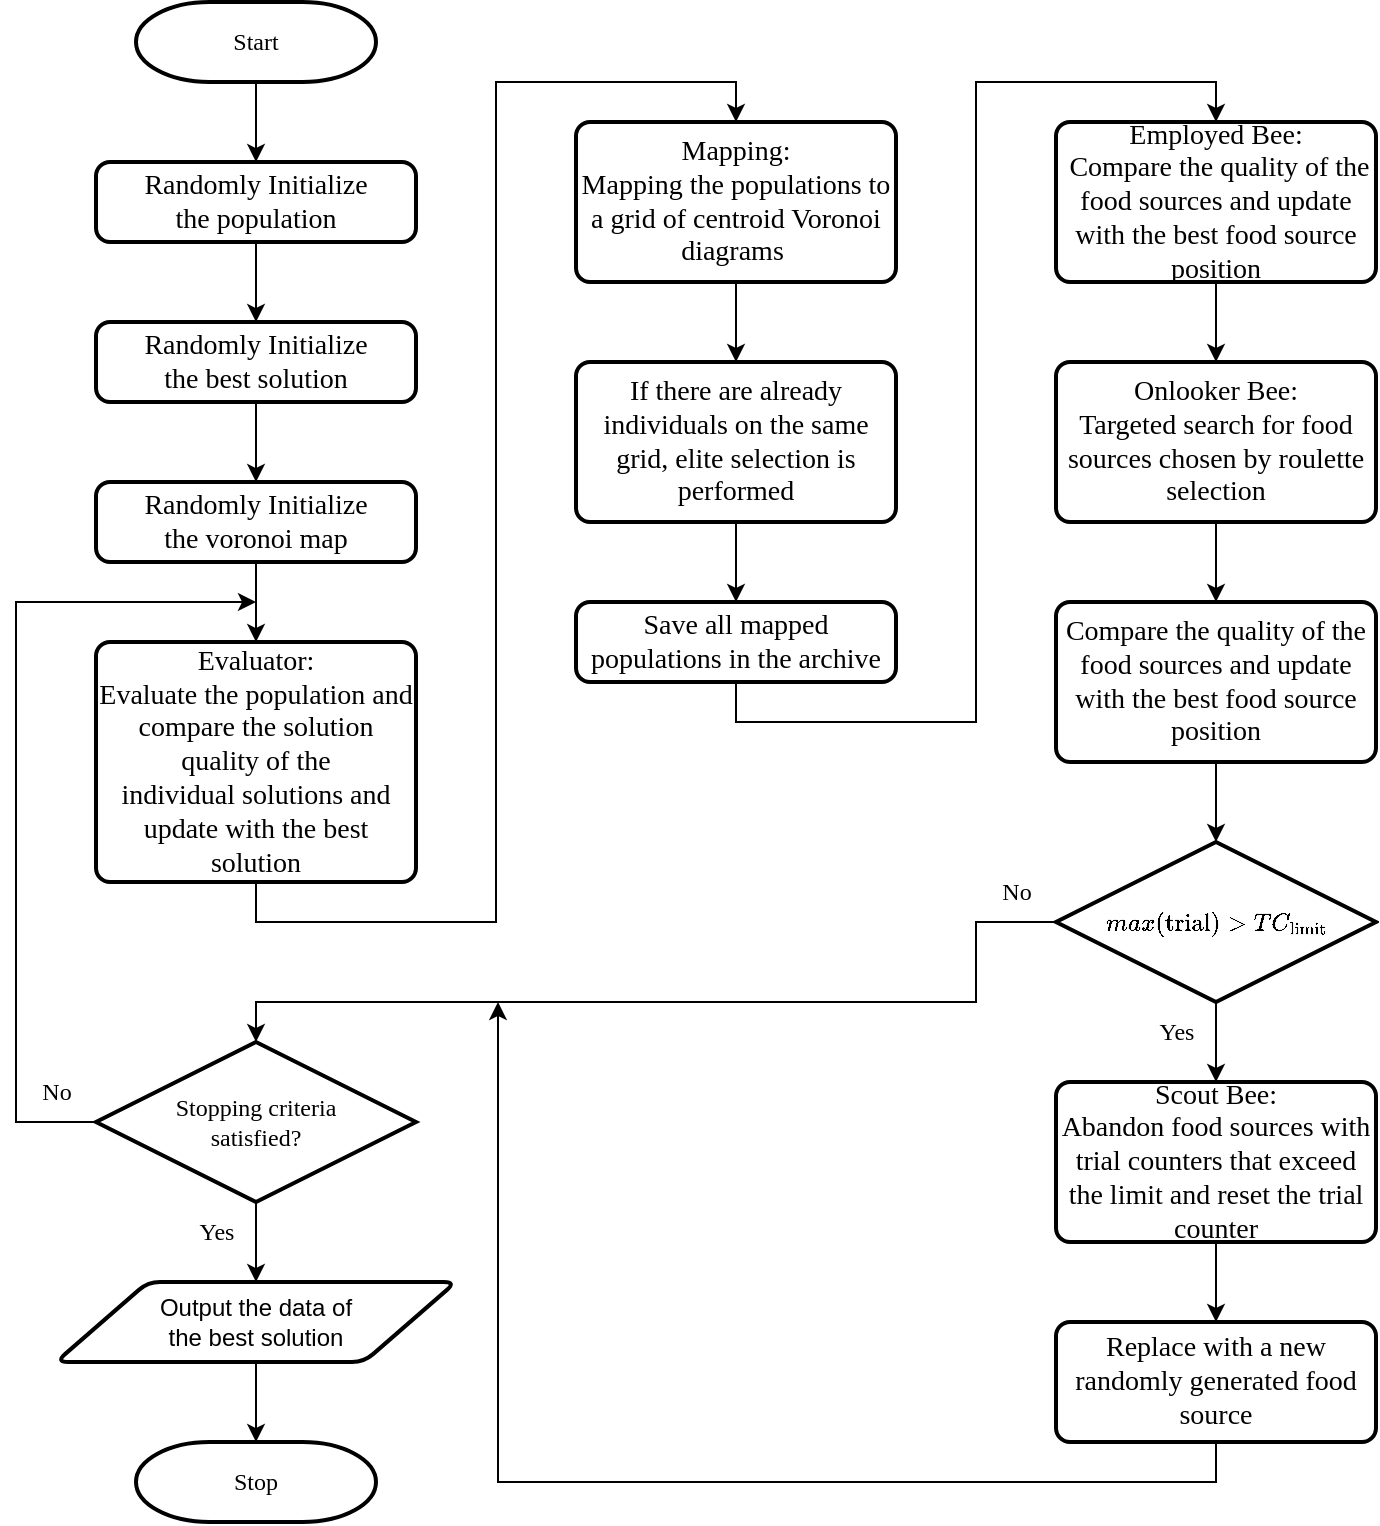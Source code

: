 <mxfile version="25.0.3" pages="5">
  <diagram id="3H6t_zqQJeO0y_MjUVNz" name="Main">
    <mxGraphModel dx="1749" dy="1106" grid="1" gridSize="10" guides="1" tooltips="1" connect="1" arrows="1" fold="1" page="1" pageScale="1" pageWidth="1169" pageHeight="827" math="1" shadow="0">
      <root>
        <mxCell id="0" />
        <mxCell id="1" parent="0" />
        <mxCell id="qUcMJ0d_XwTnOVWjEgoh-31" value="" style="edgeStyle=orthogonalEdgeStyle;rounded=0;orthogonalLoop=1;jettySize=auto;html=1;" parent="1" source="r-x8dVO7sjuacNaad5cY-24" target="qUcMJ0d_XwTnOVWjEgoh-25" edge="1">
          <mxGeometry relative="1" as="geometry" />
        </mxCell>
        <mxCell id="r-x8dVO7sjuacNaad5cY-24" value="&lt;font data-font-src=&quot;https://fonts.googleapis.com/css?family=Zen+Kaku+Gothic+New&quot;&gt;Start&lt;/font&gt;" style="strokeWidth=2;html=1;shape=mxgraph.flowchart.terminator;whiteSpace=wrap;fontFamily=Zen Kaku Gothic New;fontSource=https%3A%2F%2Ffonts.googleapis.com%2Fcss%3Ffamily%3DZen%2BKaku%2BGothic%2BNew;" parent="1" vertex="1">
          <mxGeometry x="260" y="40" width="120" height="40" as="geometry" />
        </mxCell>
        <mxCell id="r-x8dVO7sjuacNaad5cY-25" value="&lt;font data-font-src=&quot;https://fonts.googleapis.com/css?family=Zen+Kaku+Gothic+New&quot;&gt;Stop&lt;/font&gt;" style="strokeWidth=2;html=1;shape=mxgraph.flowchart.terminator;whiteSpace=wrap;fontFamily=Zen Kaku Gothic New;fontSource=https%3A%2F%2Ffonts.googleapis.com%2Fcss%3Ffamily%3DZen%2BKaku%2BGothic%2BNew;" parent="1" vertex="1">
          <mxGeometry x="260" y="760" width="120" height="40" as="geometry" />
        </mxCell>
        <mxCell id="qUcMJ0d_XwTnOVWjEgoh-24" value="" style="edgeStyle=none;html=1;fontFamily=Zen Kaku Gothic New;fontSource=https%3A%2F%2Ffonts.googleapis.com%2Fcss%3Ffamily%3DZen%2BKaku%2BGothic%2BNew;" parent="1" source="qUcMJ0d_XwTnOVWjEgoh-25" target="qUcMJ0d_XwTnOVWjEgoh-27" edge="1">
          <mxGeometry relative="1" as="geometry" />
        </mxCell>
        <mxCell id="qUcMJ0d_XwTnOVWjEgoh-25" value="&lt;font style=&quot;font-size: 14px;&quot;&gt;Randomly Initialize&lt;br&gt;the population&lt;/font&gt;" style="rounded=1;whiteSpace=wrap;html=1;absoluteArcSize=1;arcSize=14;strokeWidth=2;labelBackgroundColor=none;fillColor=none;fontFamily=Zen Kaku Gothic New;fontSource=https%3A%2F%2Ffonts.googleapis.com%2Fcss%3Ffamily%3DZen%2BKaku%2BGothic%2BNew;" parent="1" vertex="1">
          <mxGeometry x="240" y="120" width="160" height="40" as="geometry" />
        </mxCell>
        <mxCell id="ZrMVAZr8mCri6FPt50CC-32" value="" style="edgeStyle=orthogonalEdgeStyle;rounded=0;orthogonalLoop=1;jettySize=auto;html=1;" parent="1" source="qUcMJ0d_XwTnOVWjEgoh-27" target="qUcMJ0d_XwTnOVWjEgoh-30" edge="1">
          <mxGeometry relative="1" as="geometry" />
        </mxCell>
        <mxCell id="qUcMJ0d_XwTnOVWjEgoh-27" value="&lt;span style=&quot;font-size: 14px;&quot;&gt;Randomly Initialize&lt;/span&gt;&lt;br style=&quot;font-size: 14px;&quot;&gt;&lt;span style=&quot;font-size: 14px;&quot;&gt;the best solution&lt;/span&gt;" style="rounded=1;whiteSpace=wrap;html=1;absoluteArcSize=1;arcSize=14;strokeWidth=2;labelBackgroundColor=none;fillColor=none;fontFamily=Zen Kaku Gothic New;fontSource=https%3A%2F%2Ffonts.googleapis.com%2Fcss%3Ffamily%3DZen%2BKaku%2BGothic%2BNew;" parent="1" vertex="1">
          <mxGeometry x="240" y="200" width="160" height="40" as="geometry" />
        </mxCell>
        <mxCell id="p7gg8vDx-tXxFpOCX-z4-24" style="edgeStyle=orthogonalEdgeStyle;rounded=0;orthogonalLoop=1;jettySize=auto;html=1;entryX=0.5;entryY=0;entryDx=0;entryDy=0;exitX=0.5;exitY=1;exitDx=0;exitDy=0;" parent="1" source="qUcMJ0d_XwTnOVWjEgoh-30" target="ZrMVAZr8mCri6FPt50CC-29" edge="1">
          <mxGeometry relative="1" as="geometry">
            <mxPoint x="360" y="420" as="targetPoint" />
            <mxPoint x="320" y="340" as="sourcePoint" />
            <Array as="points">
              <mxPoint x="320" y="350" />
              <mxPoint x="320" y="350" />
            </Array>
          </mxGeometry>
        </mxCell>
        <mxCell id="qUcMJ0d_XwTnOVWjEgoh-30" value="&lt;font style=&quot;font-size: 14px;&quot;&gt;Randomly Initialize&lt;br&gt;the voronoi map&lt;/font&gt;" style="rounded=1;whiteSpace=wrap;html=1;absoluteArcSize=1;arcSize=14;strokeWidth=2;labelBackgroundColor=none;fillColor=none;fontFamily=Zen Kaku Gothic New;fontSource=https%3A%2F%2Ffonts.googleapis.com%2Fcss%3Ffamily%3DZen%2BKaku%2BGothic%2BNew;" parent="1" vertex="1">
          <mxGeometry x="240" y="280" width="160" height="40" as="geometry" />
        </mxCell>
        <mxCell id="ZrMVAZr8mCri6FPt50CC-38" style="edgeStyle=orthogonalEdgeStyle;rounded=0;orthogonalLoop=1;jettySize=auto;html=1;exitX=0;exitY=0.5;exitDx=0;exitDy=0;exitPerimeter=0;" parent="1" source="ZrMVAZr8mCri6FPt50CC-24" edge="1">
          <mxGeometry relative="1" as="geometry">
            <mxPoint x="320" y="340" as="targetPoint" />
            <Array as="points">
              <mxPoint x="200" y="600" />
              <mxPoint x="200" y="340" />
            </Array>
          </mxGeometry>
        </mxCell>
        <mxCell id="ZrMVAZr8mCri6FPt50CC-48" style="edgeStyle=orthogonalEdgeStyle;rounded=0;orthogonalLoop=1;jettySize=auto;html=1;entryX=0.5;entryY=0;entryDx=0;entryDy=0;" parent="1" source="ZrMVAZr8mCri6FPt50CC-24" target="ZrMVAZr8mCri6FPt50CC-47" edge="1">
          <mxGeometry relative="1" as="geometry" />
        </mxCell>
        <mxCell id="ZrMVAZr8mCri6FPt50CC-24" value="Stopping criteria &lt;br&gt;satisfied?" style="strokeWidth=2;html=1;shape=mxgraph.flowchart.decision;whiteSpace=wrap;labelBackgroundColor=none;fillColor=none;fontFamily=Zen Kaku Gothic New;fontSource=https%3A%2F%2Ffonts.googleapis.com%2Fcss%3Ffamily%3DZen%2BKaku%2BGothic%2BNew;" parent="1" vertex="1">
          <mxGeometry x="240" y="560" width="160" height="80" as="geometry" />
        </mxCell>
        <mxCell id="ZrMVAZr8mCri6FPt50CC-27" value="Yes" style="text;html=1;align=center;verticalAlign=middle;resizable=0;points=[];autosize=1;strokeColor=none;fillColor=none;fontFamily=Zen Kaku Gothic New;fontSource=https%3A%2F%2Ffonts.googleapis.com%2Fcss%3Ffamily%3DZen%2BKaku%2BGothic%2BNew;" parent="1" vertex="1">
          <mxGeometry x="280" y="640" width="40" height="30" as="geometry" />
        </mxCell>
        <mxCell id="ZrMVAZr8mCri6FPt50CC-28" value="No" style="text;html=1;align=center;verticalAlign=middle;resizable=0;points=[];autosize=1;strokeColor=none;fillColor=none;fontFamily=Zen Kaku Gothic New;fontSource=https%3A%2F%2Ffonts.googleapis.com%2Fcss%3Ffamily%3DZen%2BKaku%2BGothic%2BNew;" parent="1" vertex="1">
          <mxGeometry x="200" y="570" width="40" height="30" as="geometry" />
        </mxCell>
        <mxCell id="ZrMVAZr8mCri6FPt50CC-34" value="" style="edgeStyle=orthogonalEdgeStyle;rounded=0;orthogonalLoop=1;jettySize=auto;html=1;" parent="1" source="ZrMVAZr8mCri6FPt50CC-29" target="ZrMVAZr8mCri6FPt50CC-33" edge="1">
          <mxGeometry relative="1" as="geometry">
            <Array as="points">
              <mxPoint x="320" y="500" />
              <mxPoint x="440" y="500" />
              <mxPoint x="440" y="80" />
              <mxPoint x="560" y="80" />
            </Array>
          </mxGeometry>
        </mxCell>
        <mxCell id="ZrMVAZr8mCri6FPt50CC-29" value="&lt;font style=&quot;font-size: 14px;&quot;&gt;Evaluator:&lt;br&gt;Evaluate the population and compare the solution quality of the individual&amp;nbsp;solutions and update with the best solution&lt;/font&gt;" style="rounded=1;whiteSpace=wrap;html=1;absoluteArcSize=1;arcSize=14;strokeWidth=2;labelBackgroundColor=none;fillColor=none;fontFamily=Zen Kaku Gothic New;fontSource=https%3A%2F%2Ffonts.googleapis.com%2Fcss%3Ffamily%3DZen%2BKaku%2BGothic%2BNew;" parent="1" vertex="1">
          <mxGeometry x="240" y="360" width="160" height="120" as="geometry" />
        </mxCell>
        <mxCell id="yC3Sb2wDmPSCrWV9YOtB-28" style="edgeStyle=orthogonalEdgeStyle;rounded=0;orthogonalLoop=1;jettySize=auto;html=1;entryX=0.5;entryY=0;entryDx=0;entryDy=0;" edge="1" parent="1" source="ZrMVAZr8mCri6FPt50CC-30" target="yC3Sb2wDmPSCrWV9YOtB-24">
          <mxGeometry relative="1" as="geometry">
            <Array as="points">
              <mxPoint x="800" y="580" />
            </Array>
          </mxGeometry>
        </mxCell>
        <mxCell id="ZrMVAZr8mCri6FPt50CC-30" value="$$max(\text{trial}) &amp;gt; TC_\text{limit}$$" style="strokeWidth=2;html=1;shape=mxgraph.flowchart.decision;whiteSpace=wrap;labelBackgroundColor=none;fillColor=none;fontFamily=Zen Kaku Gothic New;fontSource=https%3A%2F%2Ffonts.googleapis.com%2Fcss%3Ffamily%3DZen%2BKaku%2BGothic%2BNew;" parent="1" vertex="1">
          <mxGeometry x="720" y="460" width="160" height="80" as="geometry" />
        </mxCell>
        <mxCell id="ZrMVAZr8mCri6FPt50CC-37" value="" style="edgeStyle=orthogonalEdgeStyle;rounded=0;orthogonalLoop=1;jettySize=auto;html=1;" parent="1" source="ZrMVAZr8mCri6FPt50CC-33" target="ZrMVAZr8mCri6FPt50CC-36" edge="1">
          <mxGeometry relative="1" as="geometry" />
        </mxCell>
        <mxCell id="ZrMVAZr8mCri6FPt50CC-33" value="&lt;span style=&quot;font-size: 14px;&quot;&gt;Mapping:&lt;/span&gt;&lt;span style=&quot;font-size: 14px;&quot;&gt;&lt;br&gt;Mapping the populations to a grid of centroid Voronoi diagrams&amp;nbsp;&lt;/span&gt;" style="rounded=1;whiteSpace=wrap;html=1;absoluteArcSize=1;arcSize=14;strokeWidth=2;labelBackgroundColor=none;fillColor=none;fontFamily=Zen Kaku Gothic New;fontSource=https%3A%2F%2Ffonts.googleapis.com%2Fcss%3Ffamily%3DZen%2BKaku%2BGothic%2BNew;" parent="1" vertex="1">
          <mxGeometry x="480" y="100" width="160" height="80" as="geometry" />
        </mxCell>
        <mxCell id="yC3Sb2wDmPSCrWV9YOtB-33" value="" style="edgeStyle=orthogonalEdgeStyle;rounded=0;orthogonalLoop=1;jettySize=auto;html=1;" edge="1" parent="1" source="ZrMVAZr8mCri6FPt50CC-36" target="ZrMVAZr8mCri6FPt50CC-42">
          <mxGeometry relative="1" as="geometry" />
        </mxCell>
        <mxCell id="ZrMVAZr8mCri6FPt50CC-36" value="&lt;span style=&quot;font-size: 14px;&quot;&gt;If there are already individuals on the same grid, elite selection is performed&lt;/span&gt;" style="rounded=1;whiteSpace=wrap;html=1;absoluteArcSize=1;arcSize=14;strokeWidth=2;labelBackgroundColor=none;fillColor=none;fontFamily=Zen Kaku Gothic New;fontSource=https%3A%2F%2Ffonts.googleapis.com%2Fcss%3Ffamily%3DZen%2BKaku%2BGothic%2BNew;" parent="1" vertex="1">
          <mxGeometry x="480" y="220" width="160" height="80" as="geometry" />
        </mxCell>
        <mxCell id="ZrMVAZr8mCri6FPt50CC-45" value="" style="edgeStyle=orthogonalEdgeStyle;rounded=0;orthogonalLoop=1;jettySize=auto;html=1;" parent="1" source="ZrMVAZr8mCri6FPt50CC-42" target="ZrMVAZr8mCri6FPt50CC-44" edge="1">
          <mxGeometry relative="1" as="geometry">
            <Array as="points">
              <mxPoint x="560" y="400" />
              <mxPoint x="680" y="400" />
              <mxPoint x="680" y="80" />
              <mxPoint x="800" y="80" />
            </Array>
          </mxGeometry>
        </mxCell>
        <mxCell id="ZrMVAZr8mCri6FPt50CC-42" value="&lt;span style=&quot;font-size: 14px;&quot;&gt;Save all mapped populations in the archive&lt;/span&gt;" style="rounded=1;whiteSpace=wrap;html=1;absoluteArcSize=1;arcSize=14;strokeWidth=2;labelBackgroundColor=none;fillColor=none;fontFamily=Zen Kaku Gothic New;fontSource=https%3A%2F%2Ffonts.googleapis.com%2Fcss%3Ffamily%3DZen%2BKaku%2BGothic%2BNew;" parent="1" vertex="1">
          <mxGeometry x="480" y="340" width="160" height="40" as="geometry" />
        </mxCell>
        <mxCell id="yC3Sb2wDmPSCrWV9YOtB-37" value="" style="edgeStyle=orthogonalEdgeStyle;rounded=0;orthogonalLoop=1;jettySize=auto;html=1;" edge="1" parent="1" source="ZrMVAZr8mCri6FPt50CC-44" target="yC3Sb2wDmPSCrWV9YOtB-31">
          <mxGeometry relative="1" as="geometry" />
        </mxCell>
        <mxCell id="ZrMVAZr8mCri6FPt50CC-44" value="&lt;span style=&quot;font-size: 14px;&quot;&gt;Employed Bee:&lt;/span&gt;&lt;div&gt;&lt;span style=&quot;font-size: 14px;&quot;&gt;&amp;nbsp;Compare the quality of the food sources and update with the best food source position&lt;/span&gt;&lt;/div&gt;" style="rounded=1;whiteSpace=wrap;html=1;absoluteArcSize=1;arcSize=14;strokeWidth=2;labelBackgroundColor=none;fillColor=none;fontFamily=Zen Kaku Gothic New;fontSource=https%3A%2F%2Ffonts.googleapis.com%2Fcss%3Ffamily%3DZen%2BKaku%2BGothic%2BNew;" parent="1" vertex="1">
          <mxGeometry x="720" y="100" width="160" height="80" as="geometry" />
        </mxCell>
        <mxCell id="ZrMVAZr8mCri6FPt50CC-49" value="" style="edgeStyle=orthogonalEdgeStyle;rounded=0;orthogonalLoop=1;jettySize=auto;html=1;" parent="1" source="ZrMVAZr8mCri6FPt50CC-47" target="r-x8dVO7sjuacNaad5cY-25" edge="1">
          <mxGeometry relative="1" as="geometry" />
        </mxCell>
        <mxCell id="ZrMVAZr8mCri6FPt50CC-47" value="Output the data of &lt;br&gt;the best solution" style="shape=parallelogram;html=1;strokeWidth=2;perimeter=parallelogramPerimeter;whiteSpace=wrap;rounded=1;arcSize=12;size=0.23;" parent="1" vertex="1">
          <mxGeometry x="220" y="680" width="200" height="40" as="geometry" />
        </mxCell>
        <mxCell id="yC3Sb2wDmPSCrWV9YOtB-29" style="edgeStyle=orthogonalEdgeStyle;rounded=0;orthogonalLoop=1;jettySize=auto;html=1;exitX=0.5;exitY=1;exitDx=0;exitDy=0;" edge="1" parent="1" source="yC3Sb2wDmPSCrWV9YOtB-39">
          <mxGeometry relative="1" as="geometry">
            <mxPoint x="441" y="540" as="targetPoint" />
            <mxPoint x="1040" y="680" as="sourcePoint" />
            <Array as="points">
              <mxPoint x="800" y="780" />
              <mxPoint x="441" y="780" />
            </Array>
          </mxGeometry>
        </mxCell>
        <mxCell id="yC3Sb2wDmPSCrWV9YOtB-40" value="" style="edgeStyle=orthogonalEdgeStyle;rounded=0;orthogonalLoop=1;jettySize=auto;html=1;" edge="1" parent="1" source="yC3Sb2wDmPSCrWV9YOtB-24" target="yC3Sb2wDmPSCrWV9YOtB-39">
          <mxGeometry relative="1" as="geometry">
            <Array as="points">
              <mxPoint x="800" y="700" />
              <mxPoint x="800" y="700" />
            </Array>
          </mxGeometry>
        </mxCell>
        <mxCell id="yC3Sb2wDmPSCrWV9YOtB-24" value="&lt;div&gt;&lt;span style=&quot;font-size: 14px;&quot;&gt;Scout Bee:&lt;/span&gt;&lt;/div&gt;&lt;span style=&quot;font-size: 14px;&quot;&gt;Abandon&amp;nbsp;food sources with trial counters that exceed the limit and reset the trial counter&lt;/span&gt;" style="rounded=1;whiteSpace=wrap;html=1;absoluteArcSize=1;arcSize=14;strokeWidth=2;labelBackgroundColor=none;fillColor=none;fontFamily=Zen Kaku Gothic New;fontSource=https%3A%2F%2Ffonts.googleapis.com%2Fcss%3Ffamily%3DZen%2BKaku%2BGothic%2BNew;" vertex="1" parent="1">
          <mxGeometry x="720" y="580" width="160" height="80" as="geometry" />
        </mxCell>
        <mxCell id="yC3Sb2wDmPSCrWV9YOtB-25" value="Yes" style="text;html=1;align=center;verticalAlign=middle;resizable=0;points=[];autosize=1;strokeColor=none;fillColor=none;fontFamily=Zen Kaku Gothic New;fontSource=https%3A%2F%2Ffonts.googleapis.com%2Fcss%3Ffamily%3DZen%2BKaku%2BGothic%2BNew;" vertex="1" parent="1">
          <mxGeometry x="760" y="540" width="40" height="30" as="geometry" />
        </mxCell>
        <mxCell id="yC3Sb2wDmPSCrWV9YOtB-26" value="No" style="text;html=1;align=center;verticalAlign=middle;resizable=0;points=[];autosize=1;strokeColor=none;fillColor=none;fontFamily=Zen Kaku Gothic New;fontSource=https%3A%2F%2Ffonts.googleapis.com%2Fcss%3Ffamily%3DZen%2BKaku%2BGothic%2BNew;" vertex="1" parent="1">
          <mxGeometry x="680" y="470" width="40" height="30" as="geometry" />
        </mxCell>
        <mxCell id="yC3Sb2wDmPSCrWV9YOtB-27" style="edgeStyle=orthogonalEdgeStyle;rounded=0;orthogonalLoop=1;jettySize=auto;html=1;entryX=0.5;entryY=0;entryDx=0;entryDy=0;entryPerimeter=0;" edge="1" parent="1" source="ZrMVAZr8mCri6FPt50CC-30" target="ZrMVAZr8mCri6FPt50CC-24">
          <mxGeometry relative="1" as="geometry">
            <mxPoint x="440" y="560" as="targetPoint" />
            <Array as="points">
              <mxPoint x="680" y="500" />
              <mxPoint x="680" y="540" />
              <mxPoint x="320" y="540" />
            </Array>
          </mxGeometry>
        </mxCell>
        <mxCell id="yC3Sb2wDmPSCrWV9YOtB-41" value="" style="edgeStyle=orthogonalEdgeStyle;rounded=0;orthogonalLoop=1;jettySize=auto;html=1;" edge="1" parent="1" source="yC3Sb2wDmPSCrWV9YOtB-30" target="ZrMVAZr8mCri6FPt50CC-30">
          <mxGeometry relative="1" as="geometry" />
        </mxCell>
        <mxCell id="yC3Sb2wDmPSCrWV9YOtB-30" value="&lt;div&gt;&lt;span style=&quot;font-size: 14px; background-color: initial;&quot;&gt;Compare the quality of the food sources and update with the best food source position&lt;/span&gt;&lt;/div&gt;" style="rounded=1;whiteSpace=wrap;html=1;absoluteArcSize=1;arcSize=14;strokeWidth=2;labelBackgroundColor=none;fillColor=none;fontFamily=Zen Kaku Gothic New;fontSource=https%3A%2F%2Ffonts.googleapis.com%2Fcss%3Ffamily%3DZen%2BKaku%2BGothic%2BNew;" vertex="1" parent="1">
          <mxGeometry x="720" y="340" width="160" height="80" as="geometry" />
        </mxCell>
        <mxCell id="yC3Sb2wDmPSCrWV9YOtB-38" value="" style="edgeStyle=orthogonalEdgeStyle;rounded=0;orthogonalLoop=1;jettySize=auto;html=1;" edge="1" parent="1" source="yC3Sb2wDmPSCrWV9YOtB-31" target="yC3Sb2wDmPSCrWV9YOtB-30">
          <mxGeometry relative="1" as="geometry" />
        </mxCell>
        <mxCell id="yC3Sb2wDmPSCrWV9YOtB-31" value="&lt;div&gt;&lt;span style=&quot;font-size: 14px;&quot;&gt;Onlooker Bee:&lt;/span&gt;&lt;span style=&quot;font-size: 14px;&quot;&gt;&lt;/span&gt;&lt;/div&gt;&lt;span style=&quot;font-size: 14px;&quot;&gt;Targeted search for food sources chosen by roulette selection&lt;/span&gt;" style="rounded=1;whiteSpace=wrap;html=1;absoluteArcSize=1;arcSize=14;strokeWidth=2;labelBackgroundColor=none;fillColor=none;fontFamily=Zen Kaku Gothic New;fontSource=https%3A%2F%2Ffonts.googleapis.com%2Fcss%3Ffamily%3DZen%2BKaku%2BGothic%2BNew;" vertex="1" parent="1">
          <mxGeometry x="720" y="220" width="160" height="80" as="geometry" />
        </mxCell>
        <mxCell id="yC3Sb2wDmPSCrWV9YOtB-39" value="&lt;font style=&quot;font-size: 14px;&quot;&gt;Replace with a new randomly generated food source&lt;/font&gt;" style="rounded=1;whiteSpace=wrap;html=1;absoluteArcSize=1;arcSize=14;strokeWidth=2;labelBackgroundColor=none;fillColor=none;fontFamily=Zen Kaku Gothic New;fontSource=https%3A%2F%2Ffonts.googleapis.com%2Fcss%3Ffamily%3DZen%2BKaku%2BGothic%2BNew;" vertex="1" parent="1">
          <mxGeometry x="720" y="700" width="160" height="60" as="geometry" />
        </mxCell>
      </root>
    </mxGraphModel>
  </diagram>
  <diagram name="Initialize" id="SplFwivHjFoD7zbueBww">
    <mxGraphModel dx="628" dy="491" grid="1" gridSize="10" guides="1" tooltips="1" connect="1" arrows="1" fold="1" page="1" pageScale="1" pageWidth="1169" pageHeight="827" math="0" shadow="0">
      <root>
        <mxCell id="VORQM1guMgyCWVQgOza2-0" />
        <mxCell id="VORQM1guMgyCWVQgOza2-1" parent="VORQM1guMgyCWVQgOza2-0" />
        <mxCell id="HBq21uo3DgkPs9RNfbSA-0" value="" style="edgeStyle=none;html=1;fontFamily=Zen Kaku Gothic New;fontSource=https%3A%2F%2Ffonts.googleapis.com%2Fcss%3Ffamily%3DZen%2BKaku%2BGothic%2BNew;" edge="1" parent="VORQM1guMgyCWVQgOza2-1" source="VORQM1guMgyCWVQgOza2-3" target="pi0A4q8-4oQ2cXqygGsc-0">
          <mxGeometry relative="1" as="geometry" />
        </mxCell>
        <mxCell id="VORQM1guMgyCWVQgOza2-3" value="&lt;font style=&quot;font-size: 14px;&quot; data-font-src=&quot;https://fonts.googleapis.com/css?family=Zen+Kaku+Gothic+New&quot;&gt;Start&lt;/font&gt;" style="strokeWidth=2;html=1;shape=mxgraph.flowchart.terminator;whiteSpace=wrap;fontFamily=Zen Kaku Gothic New;fontSource=https%3A%2F%2Ffonts.googleapis.com%2Fcss%3Ffamily%3DZen%2BKaku%2BGothic%2BNew;" vertex="1" parent="VORQM1guMgyCWVQgOza2-1">
          <mxGeometry x="540" y="40" width="120" height="40" as="geometry" />
        </mxCell>
        <mxCell id="HBq21uo3DgkPs9RNfbSA-2" value="" style="edgeStyle=none;html=1;fontFamily=Zen Kaku Gothic New;fontSource=https%3A%2F%2Ffonts.googleapis.com%2Fcss%3Ffamily%3DZen%2BKaku%2BGothic%2BNew;" edge="1" parent="VORQM1guMgyCWVQgOza2-1" source="pi0A4q8-4oQ2cXqygGsc-0" target="HBq21uo3DgkPs9RNfbSA-1">
          <mxGeometry relative="1" as="geometry" />
        </mxCell>
        <mxCell id="pi0A4q8-4oQ2cXqygGsc-0" value="&lt;font style=&quot;font-size: 14px;&quot;&gt;Randomly Initialize&lt;br&gt;the population&lt;/font&gt;" style="rounded=1;whiteSpace=wrap;html=1;absoluteArcSize=1;arcSize=14;strokeWidth=2;labelBackgroundColor=none;fillColor=none;fontFamily=Zen Kaku Gothic New;fontSource=https%3A%2F%2Ffonts.googleapis.com%2Fcss%3Ffamily%3DZen%2BKaku%2BGothic%2BNew;" vertex="1" parent="VORQM1guMgyCWVQgOza2-1">
          <mxGeometry x="520" y="120" width="160" height="40" as="geometry" />
        </mxCell>
        <mxCell id="HBq21uo3DgkPs9RNfbSA-4" value="" style="edgeStyle=none;html=1;fontFamily=Zen Kaku Gothic New;fontSource=https%3A%2F%2Ffonts.googleapis.com%2Fcss%3Ffamily%3DZen%2BKaku%2BGothic%2BNew;" edge="1" parent="VORQM1guMgyCWVQgOza2-1" source="HBq21uo3DgkPs9RNfbSA-1" target="HBq21uo3DgkPs9RNfbSA-3">
          <mxGeometry relative="1" as="geometry" />
        </mxCell>
        <mxCell id="HBq21uo3DgkPs9RNfbSA-1" value="&lt;font style=&quot;font-size: 14px;&quot;&gt;Evaluate the population&lt;/font&gt;" style="rounded=1;whiteSpace=wrap;html=1;absoluteArcSize=1;arcSize=14;strokeWidth=2;labelBackgroundColor=none;fillColor=none;fontFamily=Zen Kaku Gothic New;fontSource=https%3A%2F%2Ffonts.googleapis.com%2Fcss%3Ffamily%3DZen%2BKaku%2BGothic%2BNew;" vertex="1" parent="VORQM1guMgyCWVQgOza2-1">
          <mxGeometry x="520" y="200" width="160" height="40" as="geometry" />
        </mxCell>
        <mxCell id="HBq21uo3DgkPs9RNfbSA-6" value="" style="edgeStyle=none;html=1;fontFamily=Zen Kaku Gothic New;fontSource=https%3A%2F%2Ffonts.googleapis.com%2Fcss%3Ffamily%3DZen%2BKaku%2BGothic%2BNew;" edge="1" parent="VORQM1guMgyCWVQgOza2-1" source="HBq21uo3DgkPs9RNfbSA-3" target="HBq21uo3DgkPs9RNfbSA-5">
          <mxGeometry relative="1" as="geometry" />
        </mxCell>
        <mxCell id="HBq21uo3DgkPs9RNfbSA-3" value="&lt;font style=&quot;font-size: 14px;&quot;&gt;Randomly Initialize&lt;br&gt;the best solution&lt;/font&gt;" style="rounded=1;whiteSpace=wrap;html=1;absoluteArcSize=1;arcSize=14;strokeWidth=2;labelBackgroundColor=none;fillColor=none;fontFamily=Zen Kaku Gothic New;fontSource=https%3A%2F%2Ffonts.googleapis.com%2Fcss%3Ffamily%3DZen%2BKaku%2BGothic%2BNew;" vertex="1" parent="VORQM1guMgyCWVQgOza2-1">
          <mxGeometry x="520" y="280" width="160" height="40" as="geometry" />
        </mxCell>
        <mxCell id="HBq21uo3DgkPs9RNfbSA-8" value="" style="edgeStyle=none;html=1;fontFamily=Zen Kaku Gothic New;fontSource=https%3A%2F%2Ffonts.googleapis.com%2Fcss%3Ffamily%3DZen%2BKaku%2BGothic%2BNew;fontSize=14;fontColor=#000000;" edge="1" parent="VORQM1guMgyCWVQgOza2-1" source="HBq21uo3DgkPs9RNfbSA-5" target="HBq21uo3DgkPs9RNfbSA-7">
          <mxGeometry relative="1" as="geometry" />
        </mxCell>
        <mxCell id="HBq21uo3DgkPs9RNfbSA-5" value="&lt;font style=&quot;font-size: 14px;&quot;&gt;Randomly Initialize&lt;br&gt;the voronoi map&lt;/font&gt;" style="rounded=1;whiteSpace=wrap;html=1;absoluteArcSize=1;arcSize=14;strokeWidth=2;labelBackgroundColor=none;fillColor=none;fontFamily=Zen Kaku Gothic New;fontSource=https%3A%2F%2Ffonts.googleapis.com%2Fcss%3Ffamily%3DZen%2BKaku%2BGothic%2BNew;" vertex="1" parent="VORQM1guMgyCWVQgOza2-1">
          <mxGeometry x="520" y="360" width="160" height="40" as="geometry" />
        </mxCell>
        <mxCell id="HBq21uo3DgkPs9RNfbSA-7" value="&lt;font style=&quot;font-size: 14px;&quot; data-font-src=&quot;https://fonts.googleapis.com/css?family=Zen+Kaku+Gothic+New&quot;&gt;End&lt;/font&gt;" style="strokeWidth=2;html=1;shape=mxgraph.flowchart.terminator;whiteSpace=wrap;fontFamily=Zen Kaku Gothic New;fontSource=https%3A%2F%2Ffonts.googleapis.com%2Fcss%3Ffamily%3DZen%2BKaku%2BGothic%2BNew;" vertex="1" parent="VORQM1guMgyCWVQgOza2-1">
          <mxGeometry x="540" y="440" width="120" height="40" as="geometry" />
        </mxCell>
      </root>
    </mxGraphModel>
  </diagram>
  <diagram id="kVgUYw7ZK5WanfkW_EeC" name="Evaluator">
    <mxGraphModel dx="628" dy="491" grid="1" gridSize="10" guides="1" tooltips="1" connect="1" arrows="1" fold="1" page="1" pageScale="1" pageWidth="1169" pageHeight="827" math="0" shadow="0">
      <root>
        <mxCell id="0" />
        <mxCell id="1" parent="0" />
        <mxCell id="9Vmvuzqgc9I03_TRnTgV-1" value="" style="edgeStyle=none;html=1;fontFamily=Zen Kaku Gothic New;fontSource=https%3A%2F%2Ffonts.googleapis.com%2Fcss%3Ffamily%3DZen%2BKaku%2BGothic%2BNew;" parent="1" source="9Vmvuzqgc9I03_TRnTgV-2" target="9Vmvuzqgc9I03_TRnTgV-5" edge="1">
          <mxGeometry relative="1" as="geometry" />
        </mxCell>
        <mxCell id="9Vmvuzqgc9I03_TRnTgV-2" value="&lt;font data-font-src=&quot;https://fonts.googleapis.com/css?family=Zen+Kaku+Gothic+New&quot;&gt;Start&lt;/font&gt;" style="strokeWidth=2;html=1;shape=mxgraph.flowchart.terminator;whiteSpace=wrap;fontFamily=Zen Kaku Gothic New;fontSource=https%3A%2F%2Ffonts.googleapis.com%2Fcss%3Ffamily%3DZen%2BKaku%2BGothic%2BNew;" parent="1" vertex="1">
          <mxGeometry x="540" y="40" width="120" height="40" as="geometry" />
        </mxCell>
        <mxCell id="9Vmvuzqgc9I03_TRnTgV-3" value="&lt;font data-font-src=&quot;https://fonts.googleapis.com/css?family=Zen+Kaku+Gothic+New&quot;&gt;End&lt;/font&gt;" style="strokeWidth=2;html=1;shape=mxgraph.flowchart.terminator;whiteSpace=wrap;fontFamily=Zen Kaku Gothic New;fontSource=https%3A%2F%2Ffonts.googleapis.com%2Fcss%3Ffamily%3DZen%2BKaku%2BGothic%2BNew;" parent="1" vertex="1">
          <mxGeometry x="540" y="560" width="120" height="40" as="geometry" />
        </mxCell>
        <mxCell id="9Vmvuzqgc9I03_TRnTgV-22" value="" style="edgeStyle=none;html=1;fontFamily=Zen Kaku Gothic New;fontSource=https%3A%2F%2Ffonts.googleapis.com%2Fcss%3Ffamily%3DZen%2BKaku%2BGothic%2BNew;" parent="1" source="9Vmvuzqgc9I03_TRnTgV-5" target="9Vmvuzqgc9I03_TRnTgV-20" edge="1">
          <mxGeometry relative="1" as="geometry" />
        </mxCell>
        <mxCell id="9Vmvuzqgc9I03_TRnTgV-5" value="for ind = 1 in&amp;nbsp;&lt;span style=&quot;background-color: rgb(255, 255, 255); color: rgb(36, 41, 46);&quot;&gt;individuals&lt;/span&gt;" style="strokeWidth=2;html=1;shape=mxgraph.flowchart.loop_limit;whiteSpace=wrap;fontFamily=Zen Kaku Gothic New;fontSource=https%3A%2F%2Ffonts.googleapis.com%2Fcss%3Ffamily%3DZen%2BKaku%2BGothic%2BNew;" parent="1" vertex="1">
          <mxGeometry x="520" y="120" width="160" height="40" as="geometry" />
        </mxCell>
        <mxCell id="9Vmvuzqgc9I03_TRnTgV-6" value="" style="edgeStyle=none;html=1;fontFamily=Zen Kaku Gothic New;fontSource=https%3A%2F%2Ffonts.googleapis.com%2Fcss%3Ffamily%3DZen%2BKaku%2BGothic%2BNew;" parent="1" source="9Vmvuzqgc9I03_TRnTgV-7" target="9Vmvuzqgc9I03_TRnTgV-3" edge="1">
          <mxGeometry relative="1" as="geometry" />
        </mxCell>
        <mxCell id="9Vmvuzqgc9I03_TRnTgV-7" value="" style="strokeWidth=2;html=1;shape=mxgraph.flowchart.loop_limit;whiteSpace=wrap;labelBackgroundColor=none;fillColor=none;rotation=-180;fontFamily=Zen Kaku Gothic New;fontSource=https%3A%2F%2Ffonts.googleapis.com%2Fcss%3Ffamily%3DZen%2BKaku%2BGothic%2BNew;" parent="1" vertex="1">
          <mxGeometry x="520" y="480" width="160" height="40" as="geometry" />
        </mxCell>
        <mxCell id="-KELcxQXZb8MjOlXj9uu-3" value="" style="edgeStyle=none;html=1;fontFamily=Zen Kaku Gothic New;fontSource=https%3A%2F%2Ffonts.googleapis.com%2Fcss%3Ffamily%3DZen%2BKaku%2BGothic%2BNew;fontColor=#000000;" parent="1" source="9Vmvuzqgc9I03_TRnTgV-20" target="9Vmvuzqgc9I03_TRnTgV-25" edge="1">
          <mxGeometry relative="1" as="geometry" />
        </mxCell>
        <mxCell id="9Vmvuzqgc9I03_TRnTgV-20" value="f = fitness(ind.gene)" style="rounded=1;whiteSpace=wrap;html=1;absoluteArcSize=1;arcSize=14;strokeWidth=2;labelBackgroundColor=none;fillColor=none;fontFamily=Zen Kaku Gothic New;fontSource=https%3A%2F%2Ffonts.googleapis.com%2Fcss%3Ffamily%3DZen%2BKaku%2BGothic%2BNew;" parent="1" vertex="1">
          <mxGeometry x="520" y="200" width="160" height="40" as="geometry" />
        </mxCell>
        <mxCell id="-KELcxQXZb8MjOlXj9uu-6" style="edgeStyle=none;html=1;entryX=0.5;entryY=1;entryDx=0;entryDy=0;entryPerimeter=0;fontFamily=Zen Kaku Gothic New;fontSource=https%3A%2F%2Ffonts.googleapis.com%2Fcss%3Ffamily%3DZen%2BKaku%2BGothic%2BNew;fontColor=#000000;" parent="1" source="9Vmvuzqgc9I03_TRnTgV-21" target="9Vmvuzqgc9I03_TRnTgV-7" edge="1">
          <mxGeometry relative="1" as="geometry" />
        </mxCell>
        <mxCell id="-KELcxQXZb8MjOlXj9uu-9" style="edgeStyle=orthogonalEdgeStyle;rounded=0;html=1;entryX=0.5;entryY=0;entryDx=0;entryDy=0;fontFamily=Zen Kaku Gothic New;fontSource=https%3A%2F%2Ffonts.googleapis.com%2Fcss%3Ffamily%3DZen%2BKaku%2BGothic%2BNew;fontColor=#000000;" parent="1" source="9Vmvuzqgc9I03_TRnTgV-21" target="9Vmvuzqgc9I03_TRnTgV-24" edge="1">
          <mxGeometry relative="1" as="geometry" />
        </mxCell>
        <mxCell id="9Vmvuzqgc9I03_TRnTgV-21" value="f &amp;gt;= best.f" style="strokeWidth=2;html=1;shape=mxgraph.flowchart.decision;whiteSpace=wrap;labelBackgroundColor=none;fillColor=none;fontFamily=Zen Kaku Gothic New;fontSource=https%3A%2F%2Ffonts.googleapis.com%2Fcss%3Ffamily%3DZen%2BKaku%2BGothic%2BNew;" parent="1" vertex="1">
          <mxGeometry x="520" y="360" width="160" height="40" as="geometry" />
        </mxCell>
        <mxCell id="-KELcxQXZb8MjOlXj9uu-8" style="edgeStyle=orthogonalEdgeStyle;html=1;fontFamily=Zen Kaku Gothic New;fontSource=https%3A%2F%2Ffonts.googleapis.com%2Fcss%3Ffamily%3DZen%2BKaku%2BGothic%2BNew;fontColor=#000000;rounded=0;" parent="1" source="9Vmvuzqgc9I03_TRnTgV-24" edge="1">
          <mxGeometry relative="1" as="geometry">
            <mxPoint x="600" y="460" as="targetPoint" />
            <Array as="points">
              <mxPoint x="780" y="460" />
            </Array>
          </mxGeometry>
        </mxCell>
        <mxCell id="9Vmvuzqgc9I03_TRnTgV-24" value="best = Individual(ind.gene, f, b)" style="rounded=1;whiteSpace=wrap;html=1;absoluteArcSize=1;arcSize=14;strokeWidth=2;labelBackgroundColor=none;fillColor=none;fontFamily=Zen Kaku Gothic New;fontSource=https%3A%2F%2Ffonts.googleapis.com%2Fcss%3Ffamily%3DZen%2BKaku%2BGothic%2BNew;" parent="1" vertex="1">
          <mxGeometry x="690" y="400" width="180" height="40" as="geometry" />
        </mxCell>
        <mxCell id="-KELcxQXZb8MjOlXj9uu-5" style="edgeStyle=none;html=1;entryX=0.5;entryY=0;entryDx=0;entryDy=0;entryPerimeter=0;fontFamily=Zen Kaku Gothic New;fontSource=https%3A%2F%2Ffonts.googleapis.com%2Fcss%3Ffamily%3DZen%2BKaku%2BGothic%2BNew;fontColor=#000000;" parent="1" source="9Vmvuzqgc9I03_TRnTgV-25" target="9Vmvuzqgc9I03_TRnTgV-21" edge="1">
          <mxGeometry relative="1" as="geometry" />
        </mxCell>
        <mxCell id="9Vmvuzqgc9I03_TRnTgV-25" value="&lt;font data-font-src=&quot;https://fonts.googleapis.com/css?family=Zen+Kaku+Gothic+New&quot;&gt;b = devide_gene(ind.gene)&lt;span style=&quot;font-size: 0px; text-align: start;&quot;&gt;%3CmxGraphModel%3E%3Croot%3E%3CmxCell%20id%3D%220%22%2F%3E%3CmxCell%20id%3D%221%22%20parent%3D%220%22%2F%3E%3CmxCell%20id%3D%222%22%20value%3D%22%22%20style%3D%22rounded%3D1%3BwhiteSpace%3Dwrap%3Bhtml%3D1%3BabsoluteArcSize%3D1%3BarcSize%3D14%3BstrokeWidth%3D2%3BlabelBackgroundColor%3Dnone%3BfillColor%3Dnone%3B%22%20vertex%3D%221%22%20parent%3D%221%22%3E%3CmxGeometry%20x%3D%22740%22%20y%3D%22130%22%20width%3D%22160%22%20height%3D%2240%22%20as%3D%22geometry%22%2F%3E%3C%2FmxCell%3E%3C%2Froot%3E%3C%2FmxGraphModel%3E&lt;/span&gt;&lt;/font&gt;" style="rounded=1;whiteSpace=wrap;html=1;absoluteArcSize=1;arcSize=14;strokeWidth=2;labelBackgroundColor=none;fillColor=none;fontFamily=Zen Kaku Gothic New;fontSource=https%3A%2F%2Ffonts.googleapis.com%2Fcss%3Ffamily%3DZen%2BKaku%2BGothic%2BNew;" parent="1" vertex="1">
          <mxGeometry x="520" y="280" width="160" height="40" as="geometry" />
        </mxCell>
        <mxCell id="-KELcxQXZb8MjOlXj9uu-1" value="Yes" style="text;html=1;align=center;verticalAlign=middle;resizable=0;points=[];autosize=1;strokeColor=none;fillColor=none;fontFamily=Zen Kaku Gothic New;fontColor=#000000;" parent="1" vertex="1">
          <mxGeometry x="680" y="350" width="40" height="30" as="geometry" />
        </mxCell>
        <mxCell id="-KELcxQXZb8MjOlXj9uu-2" value="No" style="text;html=1;align=center;verticalAlign=middle;resizable=0;points=[];autosize=1;strokeColor=none;fillColor=none;fontFamily=Zen Kaku Gothic New;fontColor=#000000;" parent="1" vertex="1">
          <mxGeometry x="560" y="400" width="40" height="30" as="geometry" />
        </mxCell>
      </root>
    </mxGraphModel>
  </diagram>
  <diagram name="Mapping" id="Wd1733HXsDt6eS65a2bz">
    <mxGraphModel dx="628" dy="491" grid="1" gridSize="10" guides="1" tooltips="1" connect="1" arrows="1" fold="1" page="1" pageScale="1" pageWidth="1169" pageHeight="827" math="0" shadow="0">
      <root>
        <mxCell id="7azkS1v8AoFybJJ_wihT-0" />
        <mxCell id="7azkS1v8AoFybJJ_wihT-1" parent="7azkS1v8AoFybJJ_wihT-0" />
        <mxCell id="7azkS1v8AoFybJJ_wihT-2" value="" style="edgeStyle=none;html=1;fontFamily=Zen Kaku Gothic New;fontSource=https%3A%2F%2Ffonts.googleapis.com%2Fcss%3Ffamily%3DZen%2BKaku%2BGothic%2BNew;" parent="7azkS1v8AoFybJJ_wihT-1" source="7azkS1v8AoFybJJ_wihT-3" target="7azkS1v8AoFybJJ_wihT-6" edge="1">
          <mxGeometry relative="1" as="geometry" />
        </mxCell>
        <mxCell id="7azkS1v8AoFybJJ_wihT-3" value="&lt;font data-font-src=&quot;https://fonts.googleapis.com/css?family=Zen+Kaku+Gothic+New&quot;&gt;Start&lt;/font&gt;" style="strokeWidth=2;html=1;shape=mxgraph.flowchart.terminator;whiteSpace=wrap;fontFamily=Zen Kaku Gothic New;fontSource=https%3A%2F%2Ffonts.googleapis.com%2Fcss%3Ffamily%3DZen%2BKaku%2BGothic%2BNew;" parent="7azkS1v8AoFybJJ_wihT-1" vertex="1">
          <mxGeometry x="540" y="40" width="120" height="40" as="geometry" />
        </mxCell>
        <mxCell id="7azkS1v8AoFybJJ_wihT-4" value="&lt;font data-font-src=&quot;https://fonts.googleapis.com/css?family=Zen+Kaku+Gothic+New&quot;&gt;End&lt;/font&gt;" style="strokeWidth=2;html=1;shape=mxgraph.flowchart.terminator;whiteSpace=wrap;fontFamily=Zen Kaku Gothic New;fontSource=https%3A%2F%2Ffonts.googleapis.com%2Fcss%3Ffamily%3DZen%2BKaku%2BGothic%2BNew;" parent="7azkS1v8AoFybJJ_wihT-1" vertex="1">
          <mxGeometry x="540" y="560" width="120" height="40" as="geometry" />
        </mxCell>
        <mxCell id="7azkS1v8AoFybJJ_wihT-5" value="" style="edgeStyle=none;html=1;fontFamily=Zen Kaku Gothic New;fontSource=https%3A%2F%2Ffonts.googleapis.com%2Fcss%3Ffamily%3DZen%2BKaku%2BGothic%2BNew;" parent="7azkS1v8AoFybJJ_wihT-1" source="7azkS1v8AoFybJJ_wihT-6" target="7azkS1v8AoFybJJ_wihT-10" edge="1">
          <mxGeometry relative="1" as="geometry" />
        </mxCell>
        <mxCell id="7azkS1v8AoFybJJ_wihT-6" value="for ind = 1 in&amp;nbsp;&lt;span style=&quot;background-color: rgb(255, 255, 255); color: rgb(36, 41, 46);&quot;&gt;individuals&lt;/span&gt;" style="strokeWidth=2;html=1;shape=mxgraph.flowchart.loop_limit;whiteSpace=wrap;fontFamily=Zen Kaku Gothic New;fontSource=https%3A%2F%2Ffonts.googleapis.com%2Fcss%3Ffamily%3DZen%2BKaku%2BGothic%2BNew;" parent="7azkS1v8AoFybJJ_wihT-1" vertex="1">
          <mxGeometry x="520" y="120" width="160" height="40" as="geometry" />
        </mxCell>
        <mxCell id="7azkS1v8AoFybJJ_wihT-7" value="" style="edgeStyle=none;html=1;fontFamily=Zen Kaku Gothic New;fontSource=https%3A%2F%2Ffonts.googleapis.com%2Fcss%3Ffamily%3DZen%2BKaku%2BGothic%2BNew;" parent="7azkS1v8AoFybJJ_wihT-1" source="7azkS1v8AoFybJJ_wihT-8" target="7azkS1v8AoFybJJ_wihT-4" edge="1">
          <mxGeometry relative="1" as="geometry" />
        </mxCell>
        <mxCell id="7azkS1v8AoFybJJ_wihT-8" value="" style="strokeWidth=2;html=1;shape=mxgraph.flowchart.loop_limit;whiteSpace=wrap;labelBackgroundColor=none;fillColor=none;rotation=-180;fontFamily=Zen Kaku Gothic New;fontSource=https%3A%2F%2Ffonts.googleapis.com%2Fcss%3Ffamily%3DZen%2BKaku%2BGothic%2BNew;" parent="7azkS1v8AoFybJJ_wihT-1" vertex="1">
          <mxGeometry x="520" y="480" width="160" height="40" as="geometry" />
        </mxCell>
        <mxCell id="7azkS1v8AoFybJJ_wihT-9" value="" style="edgeStyle=none;html=1;fontFamily=Zen Kaku Gothic New;fontSource=https%3A%2F%2Ffonts.googleapis.com%2Fcss%3Ffamily%3DZen%2BKaku%2BGothic%2BNew;fontColor=#000000;" parent="7azkS1v8AoFybJJ_wihT-1" source="7azkS1v8AoFybJJ_wihT-10" target="7azkS1v8AoFybJJ_wihT-17" edge="1">
          <mxGeometry relative="1" as="geometry" />
        </mxCell>
        <mxCell id="7azkS1v8AoFybJJ_wihT-10" value="f = fitness(ind.gene)" style="rounded=1;whiteSpace=wrap;html=1;absoluteArcSize=1;arcSize=14;strokeWidth=2;labelBackgroundColor=none;fillColor=none;fontFamily=Zen Kaku Gothic New;fontSource=https%3A%2F%2Ffonts.googleapis.com%2Fcss%3Ffamily%3DZen%2BKaku%2BGothic%2BNew;" parent="7azkS1v8AoFybJJ_wihT-1" vertex="1">
          <mxGeometry x="520" y="200" width="160" height="40" as="geometry" />
        </mxCell>
        <mxCell id="7azkS1v8AoFybJJ_wihT-11" style="edgeStyle=none;html=1;entryX=0.5;entryY=1;entryDx=0;entryDy=0;entryPerimeter=0;fontFamily=Zen Kaku Gothic New;fontSource=https%3A%2F%2Ffonts.googleapis.com%2Fcss%3Ffamily%3DZen%2BKaku%2BGothic%2BNew;fontColor=#000000;" parent="7azkS1v8AoFybJJ_wihT-1" source="7azkS1v8AoFybJJ_wihT-13" target="7azkS1v8AoFybJJ_wihT-8" edge="1">
          <mxGeometry relative="1" as="geometry" />
        </mxCell>
        <mxCell id="7azkS1v8AoFybJJ_wihT-12" style="edgeStyle=orthogonalEdgeStyle;rounded=0;html=1;entryX=0.5;entryY=0;entryDx=0;entryDy=0;fontFamily=Zen Kaku Gothic New;fontSource=https%3A%2F%2Ffonts.googleapis.com%2Fcss%3Ffamily%3DZen%2BKaku%2BGothic%2BNew;fontColor=#000000;" parent="7azkS1v8AoFybJJ_wihT-1" source="7azkS1v8AoFybJJ_wihT-13" target="7azkS1v8AoFybJJ_wihT-15" edge="1">
          <mxGeometry relative="1" as="geometry" />
        </mxCell>
        <mxCell id="7azkS1v8AoFybJJ_wihT-13" value="f &amp;gt;= best.f" style="strokeWidth=2;html=1;shape=mxgraph.flowchart.decision;whiteSpace=wrap;labelBackgroundColor=none;fillColor=none;fontFamily=Zen Kaku Gothic New;fontSource=https%3A%2F%2Ffonts.googleapis.com%2Fcss%3Ffamily%3DZen%2BKaku%2BGothic%2BNew;" parent="7azkS1v8AoFybJJ_wihT-1" vertex="1">
          <mxGeometry x="520" y="360" width="160" height="40" as="geometry" />
        </mxCell>
        <mxCell id="7azkS1v8AoFybJJ_wihT-14" style="edgeStyle=orthogonalEdgeStyle;html=1;fontFamily=Zen Kaku Gothic New;fontSource=https%3A%2F%2Ffonts.googleapis.com%2Fcss%3Ffamily%3DZen%2BKaku%2BGothic%2BNew;fontColor=#000000;rounded=0;" parent="7azkS1v8AoFybJJ_wihT-1" source="7azkS1v8AoFybJJ_wihT-15" edge="1">
          <mxGeometry relative="1" as="geometry">
            <mxPoint x="600" y="460" as="targetPoint" />
            <Array as="points">
              <mxPoint x="780" y="460" />
            </Array>
          </mxGeometry>
        </mxCell>
        <mxCell id="7azkS1v8AoFybJJ_wihT-15" value="best = Individual(ind.gene, f, b)" style="rounded=1;whiteSpace=wrap;html=1;absoluteArcSize=1;arcSize=14;strokeWidth=2;labelBackgroundColor=none;fillColor=none;fontFamily=Zen Kaku Gothic New;fontSource=https%3A%2F%2Ffonts.googleapis.com%2Fcss%3Ffamily%3DZen%2BKaku%2BGothic%2BNew;" parent="7azkS1v8AoFybJJ_wihT-1" vertex="1">
          <mxGeometry x="690" y="400" width="180" height="40" as="geometry" />
        </mxCell>
        <mxCell id="7azkS1v8AoFybJJ_wihT-16" style="edgeStyle=none;html=1;entryX=0.5;entryY=0;entryDx=0;entryDy=0;entryPerimeter=0;fontFamily=Zen Kaku Gothic New;fontSource=https%3A%2F%2Ffonts.googleapis.com%2Fcss%3Ffamily%3DZen%2BKaku%2BGothic%2BNew;fontColor=#000000;" parent="7azkS1v8AoFybJJ_wihT-1" source="7azkS1v8AoFybJJ_wihT-17" target="7azkS1v8AoFybJJ_wihT-13" edge="1">
          <mxGeometry relative="1" as="geometry" />
        </mxCell>
        <mxCell id="7azkS1v8AoFybJJ_wihT-17" value="&lt;font data-font-src=&quot;https://fonts.googleapis.com/css?family=Zen+Kaku+Gothic+New&quot;&gt;b = devide_gene(ind.gene)&lt;span style=&quot;font-size: 0px; text-align: start;&quot;&gt;%3CmxGraphModel%3E%3Croot%3E%3CmxCell%20id%3D%220%22%2F%3E%3CmxCell%20id%3D%221%22%20parent%3D%220%22%2F%3E%3CmxCell%20id%3D%222%22%20value%3D%22%22%20style%3D%22rounded%3D1%3BwhiteSpace%3Dwrap%3Bhtml%3D1%3BabsoluteArcSize%3D1%3BarcSize%3D14%3BstrokeWidth%3D2%3BlabelBackgroundColor%3Dnone%3BfillColor%3Dnone%3B%22%20vertex%3D%221%22%20parent%3D%221%22%3E%3CmxGeometry%20x%3D%22740%22%20y%3D%22130%22%20width%3D%22160%22%20height%3D%2240%22%20as%3D%22geometry%22%2F%3E%3C%2FmxCell%3E%3C%2Froot%3E%3C%2FmxGraphModel%3E&lt;/span&gt;&lt;/font&gt;" style="rounded=1;whiteSpace=wrap;html=1;absoluteArcSize=1;arcSize=14;strokeWidth=2;labelBackgroundColor=none;fillColor=none;fontFamily=Zen Kaku Gothic New;fontSource=https%3A%2F%2Ffonts.googleapis.com%2Fcss%3Ffamily%3DZen%2BKaku%2BGothic%2BNew;" parent="7azkS1v8AoFybJJ_wihT-1" vertex="1">
          <mxGeometry x="520" y="280" width="160" height="40" as="geometry" />
        </mxCell>
        <mxCell id="7azkS1v8AoFybJJ_wihT-18" value="Yes" style="text;html=1;align=center;verticalAlign=middle;resizable=0;points=[];autosize=1;strokeColor=none;fillColor=none;fontFamily=Zen Kaku Gothic New;fontColor=#000000;" parent="7azkS1v8AoFybJJ_wihT-1" vertex="1">
          <mxGeometry x="680" y="350" width="40" height="30" as="geometry" />
        </mxCell>
        <mxCell id="7azkS1v8AoFybJJ_wihT-19" value="No" style="text;html=1;align=center;verticalAlign=middle;resizable=0;points=[];autosize=1;strokeColor=none;fillColor=none;fontFamily=Zen Kaku Gothic New;fontColor=#000000;" parent="7azkS1v8AoFybJJ_wihT-1" vertex="1">
          <mxGeometry x="560" y="400" width="40" height="30" as="geometry" />
        </mxCell>
      </root>
    </mxGraphModel>
  </diagram>
  <diagram name="Reproduction" id="GcJGqoLI7mNgrANhXPN_">
    <mxGraphModel dx="628" dy="491" grid="1" gridSize="10" guides="1" tooltips="1" connect="1" arrows="1" fold="1" page="1" pageScale="1" pageWidth="1169" pageHeight="827" math="0" shadow="0">
      <root>
        <mxCell id="rNVf8aLhyeeBbb1ehWWs-0" />
        <mxCell id="rNVf8aLhyeeBbb1ehWWs-1" parent="rNVf8aLhyeeBbb1ehWWs-0" />
        <mxCell id="rNVf8aLhyeeBbb1ehWWs-2" value="" style="edgeStyle=none;html=1;fontFamily=Zen Kaku Gothic New;fontSource=https%3A%2F%2Ffonts.googleapis.com%2Fcss%3Ffamily%3DZen%2BKaku%2BGothic%2BNew;" parent="rNVf8aLhyeeBbb1ehWWs-1" source="rNVf8aLhyeeBbb1ehWWs-3" target="rNVf8aLhyeeBbb1ehWWs-6" edge="1">
          <mxGeometry relative="1" as="geometry" />
        </mxCell>
        <mxCell id="rNVf8aLhyeeBbb1ehWWs-3" value="&lt;font data-font-src=&quot;https://fonts.googleapis.com/css?family=Zen+Kaku+Gothic+New&quot;&gt;Start&lt;/font&gt;" style="strokeWidth=2;html=1;shape=mxgraph.flowchart.terminator;whiteSpace=wrap;fontFamily=Zen Kaku Gothic New;fontSource=https%3A%2F%2Ffonts.googleapis.com%2Fcss%3Ffamily%3DZen%2BKaku%2BGothic%2BNew;" parent="rNVf8aLhyeeBbb1ehWWs-1" vertex="1">
          <mxGeometry x="540" y="40" width="120" height="40" as="geometry" />
        </mxCell>
        <mxCell id="rNVf8aLhyeeBbb1ehWWs-4" value="&lt;font data-font-src=&quot;https://fonts.googleapis.com/css?family=Zen+Kaku+Gothic+New&quot;&gt;End&lt;/font&gt;" style="strokeWidth=2;html=1;shape=mxgraph.flowchart.terminator;whiteSpace=wrap;fontFamily=Zen Kaku Gothic New;fontSource=https%3A%2F%2Ffonts.googleapis.com%2Fcss%3Ffamily%3DZen%2BKaku%2BGothic%2BNew;" parent="rNVf8aLhyeeBbb1ehWWs-1" vertex="1">
          <mxGeometry x="540" y="560" width="120" height="40" as="geometry" />
        </mxCell>
        <mxCell id="rNVf8aLhyeeBbb1ehWWs-5" value="" style="edgeStyle=none;html=1;fontFamily=Zen Kaku Gothic New;fontSource=https%3A%2F%2Ffonts.googleapis.com%2Fcss%3Ffamily%3DZen%2BKaku%2BGothic%2BNew;" parent="rNVf8aLhyeeBbb1ehWWs-1" source="rNVf8aLhyeeBbb1ehWWs-6" target="rNVf8aLhyeeBbb1ehWWs-10" edge="1">
          <mxGeometry relative="1" as="geometry" />
        </mxCell>
        <mxCell id="rNVf8aLhyeeBbb1ehWWs-6" value="for ind = 1 in&amp;nbsp;&lt;span style=&quot;background-color: rgb(255, 255, 255); color: rgb(36, 41, 46);&quot;&gt;individuals&lt;/span&gt;" style="strokeWidth=2;html=1;shape=mxgraph.flowchart.loop_limit;whiteSpace=wrap;fontFamily=Zen Kaku Gothic New;fontSource=https%3A%2F%2Ffonts.googleapis.com%2Fcss%3Ffamily%3DZen%2BKaku%2BGothic%2BNew;" parent="rNVf8aLhyeeBbb1ehWWs-1" vertex="1">
          <mxGeometry x="520" y="120" width="160" height="40" as="geometry" />
        </mxCell>
        <mxCell id="rNVf8aLhyeeBbb1ehWWs-7" value="" style="edgeStyle=none;html=1;fontFamily=Zen Kaku Gothic New;fontSource=https%3A%2F%2Ffonts.googleapis.com%2Fcss%3Ffamily%3DZen%2BKaku%2BGothic%2BNew;" parent="rNVf8aLhyeeBbb1ehWWs-1" source="rNVf8aLhyeeBbb1ehWWs-8" target="rNVf8aLhyeeBbb1ehWWs-4" edge="1">
          <mxGeometry relative="1" as="geometry" />
        </mxCell>
        <mxCell id="rNVf8aLhyeeBbb1ehWWs-8" value="" style="strokeWidth=2;html=1;shape=mxgraph.flowchart.loop_limit;whiteSpace=wrap;labelBackgroundColor=none;fillColor=none;rotation=-180;fontFamily=Zen Kaku Gothic New;fontSource=https%3A%2F%2Ffonts.googleapis.com%2Fcss%3Ffamily%3DZen%2BKaku%2BGothic%2BNew;" parent="rNVf8aLhyeeBbb1ehWWs-1" vertex="1">
          <mxGeometry x="520" y="480" width="160" height="40" as="geometry" />
        </mxCell>
        <mxCell id="rNVf8aLhyeeBbb1ehWWs-9" value="" style="edgeStyle=none;html=1;fontFamily=Zen Kaku Gothic New;fontSource=https%3A%2F%2Ffonts.googleapis.com%2Fcss%3Ffamily%3DZen%2BKaku%2BGothic%2BNew;fontColor=#000000;" parent="rNVf8aLhyeeBbb1ehWWs-1" source="rNVf8aLhyeeBbb1ehWWs-10" target="rNVf8aLhyeeBbb1ehWWs-17" edge="1">
          <mxGeometry relative="1" as="geometry" />
        </mxCell>
        <mxCell id="rNVf8aLhyeeBbb1ehWWs-10" value="f = fitness(ind.gene)" style="rounded=1;whiteSpace=wrap;html=1;absoluteArcSize=1;arcSize=14;strokeWidth=2;labelBackgroundColor=none;fillColor=none;fontFamily=Zen Kaku Gothic New;fontSource=https%3A%2F%2Ffonts.googleapis.com%2Fcss%3Ffamily%3DZen%2BKaku%2BGothic%2BNew;" parent="rNVf8aLhyeeBbb1ehWWs-1" vertex="1">
          <mxGeometry x="520" y="200" width="160" height="40" as="geometry" />
        </mxCell>
        <mxCell id="rNVf8aLhyeeBbb1ehWWs-11" style="edgeStyle=none;html=1;entryX=0.5;entryY=1;entryDx=0;entryDy=0;entryPerimeter=0;fontFamily=Zen Kaku Gothic New;fontSource=https%3A%2F%2Ffonts.googleapis.com%2Fcss%3Ffamily%3DZen%2BKaku%2BGothic%2BNew;fontColor=#000000;" parent="rNVf8aLhyeeBbb1ehWWs-1" source="rNVf8aLhyeeBbb1ehWWs-13" target="rNVf8aLhyeeBbb1ehWWs-8" edge="1">
          <mxGeometry relative="1" as="geometry" />
        </mxCell>
        <mxCell id="rNVf8aLhyeeBbb1ehWWs-12" style="edgeStyle=orthogonalEdgeStyle;rounded=0;html=1;entryX=0.5;entryY=0;entryDx=0;entryDy=0;fontFamily=Zen Kaku Gothic New;fontSource=https%3A%2F%2Ffonts.googleapis.com%2Fcss%3Ffamily%3DZen%2BKaku%2BGothic%2BNew;fontColor=#000000;" parent="rNVf8aLhyeeBbb1ehWWs-1" source="rNVf8aLhyeeBbb1ehWWs-13" target="rNVf8aLhyeeBbb1ehWWs-15" edge="1">
          <mxGeometry relative="1" as="geometry" />
        </mxCell>
        <mxCell id="rNVf8aLhyeeBbb1ehWWs-13" value="f &amp;gt;= best.f" style="strokeWidth=2;html=1;shape=mxgraph.flowchart.decision;whiteSpace=wrap;labelBackgroundColor=none;fillColor=none;fontFamily=Zen Kaku Gothic New;fontSource=https%3A%2F%2Ffonts.googleapis.com%2Fcss%3Ffamily%3DZen%2BKaku%2BGothic%2BNew;" parent="rNVf8aLhyeeBbb1ehWWs-1" vertex="1">
          <mxGeometry x="520" y="360" width="160" height="40" as="geometry" />
        </mxCell>
        <mxCell id="rNVf8aLhyeeBbb1ehWWs-14" style="edgeStyle=orthogonalEdgeStyle;html=1;fontFamily=Zen Kaku Gothic New;fontSource=https%3A%2F%2Ffonts.googleapis.com%2Fcss%3Ffamily%3DZen%2BKaku%2BGothic%2BNew;fontColor=#000000;rounded=0;" parent="rNVf8aLhyeeBbb1ehWWs-1" source="rNVf8aLhyeeBbb1ehWWs-15" edge="1">
          <mxGeometry relative="1" as="geometry">
            <mxPoint x="600" y="460" as="targetPoint" />
            <Array as="points">
              <mxPoint x="780" y="460" />
            </Array>
          </mxGeometry>
        </mxCell>
        <mxCell id="rNVf8aLhyeeBbb1ehWWs-15" value="best = Individual(ind.gene, f, b)" style="rounded=1;whiteSpace=wrap;html=1;absoluteArcSize=1;arcSize=14;strokeWidth=2;labelBackgroundColor=none;fillColor=none;fontFamily=Zen Kaku Gothic New;fontSource=https%3A%2F%2Ffonts.googleapis.com%2Fcss%3Ffamily%3DZen%2BKaku%2BGothic%2BNew;" parent="rNVf8aLhyeeBbb1ehWWs-1" vertex="1">
          <mxGeometry x="690" y="400" width="180" height="40" as="geometry" />
        </mxCell>
        <mxCell id="rNVf8aLhyeeBbb1ehWWs-16" style="edgeStyle=none;html=1;entryX=0.5;entryY=0;entryDx=0;entryDy=0;entryPerimeter=0;fontFamily=Zen Kaku Gothic New;fontSource=https%3A%2F%2Ffonts.googleapis.com%2Fcss%3Ffamily%3DZen%2BKaku%2BGothic%2BNew;fontColor=#000000;" parent="rNVf8aLhyeeBbb1ehWWs-1" source="rNVf8aLhyeeBbb1ehWWs-17" target="rNVf8aLhyeeBbb1ehWWs-13" edge="1">
          <mxGeometry relative="1" as="geometry" />
        </mxCell>
        <mxCell id="rNVf8aLhyeeBbb1ehWWs-17" value="&lt;font data-font-src=&quot;https://fonts.googleapis.com/css?family=Zen+Kaku+Gothic+New&quot;&gt;b = devide_gene(ind.gene)&lt;span style=&quot;font-size: 0px; text-align: start;&quot;&gt;%3CmxGraphModel%3E%3Croot%3E%3CmxCell%20id%3D%220%22%2F%3E%3CmxCell%20id%3D%221%22%20parent%3D%220%22%2F%3E%3CmxCell%20id%3D%222%22%20value%3D%22%22%20style%3D%22rounded%3D1%3BwhiteSpace%3Dwrap%3Bhtml%3D1%3BabsoluteArcSize%3D1%3BarcSize%3D14%3BstrokeWidth%3D2%3BlabelBackgroundColor%3Dnone%3BfillColor%3Dnone%3B%22%20vertex%3D%221%22%20parent%3D%221%22%3E%3CmxGeometry%20x%3D%22740%22%20y%3D%22130%22%20width%3D%22160%22%20height%3D%2240%22%20as%3D%22geometry%22%2F%3E%3C%2FmxCell%3E%3C%2Froot%3E%3C%2FmxGraphModel%3E&lt;/span&gt;&lt;/font&gt;" style="rounded=1;whiteSpace=wrap;html=1;absoluteArcSize=1;arcSize=14;strokeWidth=2;labelBackgroundColor=none;fillColor=none;fontFamily=Zen Kaku Gothic New;fontSource=https%3A%2F%2Ffonts.googleapis.com%2Fcss%3Ffamily%3DZen%2BKaku%2BGothic%2BNew;" parent="rNVf8aLhyeeBbb1ehWWs-1" vertex="1">
          <mxGeometry x="520" y="280" width="160" height="40" as="geometry" />
        </mxCell>
        <mxCell id="rNVf8aLhyeeBbb1ehWWs-18" value="Yes" style="text;html=1;align=center;verticalAlign=middle;resizable=0;points=[];autosize=1;strokeColor=none;fillColor=none;fontFamily=Zen Kaku Gothic New;fontColor=#000000;" parent="rNVf8aLhyeeBbb1ehWWs-1" vertex="1">
          <mxGeometry x="680" y="350" width="40" height="30" as="geometry" />
        </mxCell>
        <mxCell id="rNVf8aLhyeeBbb1ehWWs-19" value="No" style="text;html=1;align=center;verticalAlign=middle;resizable=0;points=[];autosize=1;strokeColor=none;fillColor=none;fontFamily=Zen Kaku Gothic New;fontColor=#000000;" parent="rNVf8aLhyeeBbb1ehWWs-1" vertex="1">
          <mxGeometry x="560" y="400" width="40" height="30" as="geometry" />
        </mxCell>
      </root>
    </mxGraphModel>
  </diagram>
</mxfile>
